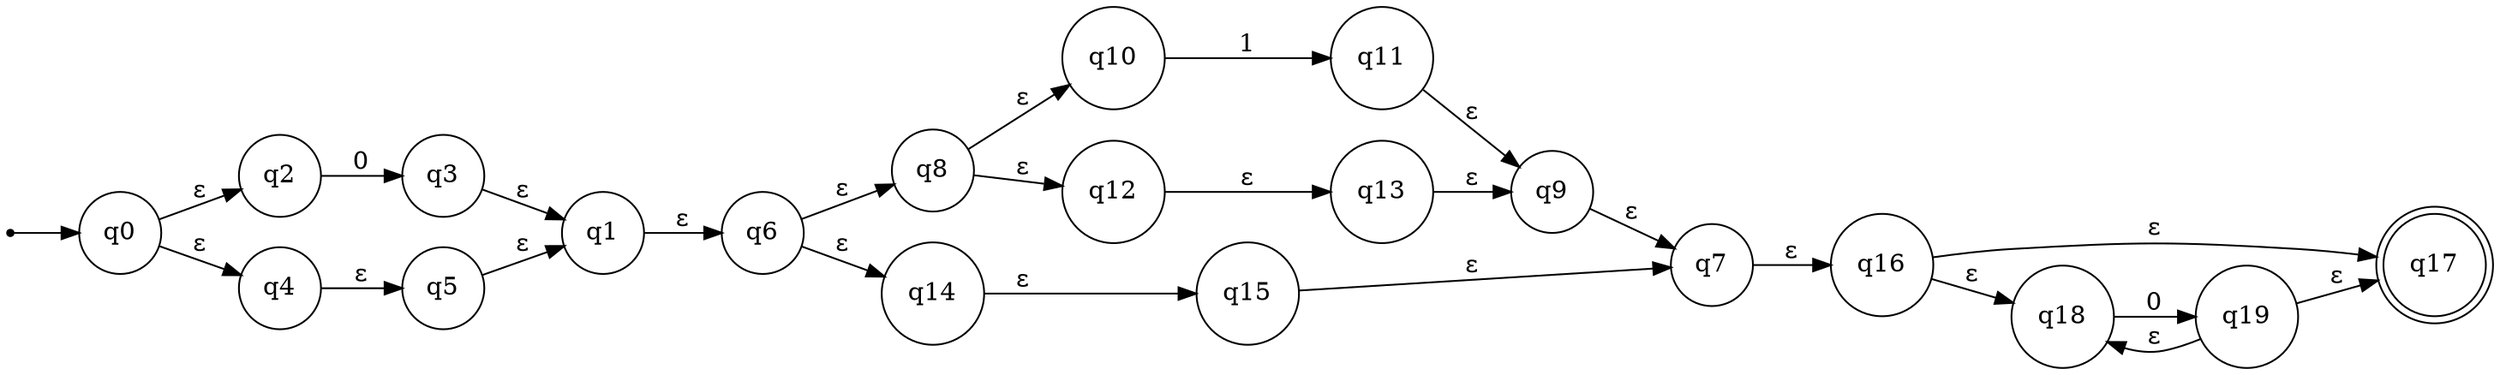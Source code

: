 digraph NFA {
  rankdir=LR;
  node [shape=circle];
  s [shape=point];
  s -> q0;
  q17 [shape=doublecircle];
  q0;
  q1;
  q2;
  q3;
  q4;
  q5;
  q6;
  q7;
  q8;
  q9;
  q10;
  q11;
  q12;
  q13;
  q14;
  q15;
  q16;
  q18;
  q19;
  q0 -> q2 [label="ε"];
  q0 -> q4 [label="ε"];
  q1 -> q6 [label="ε"];
  q2 -> q3 [label="0"];
  q3 -> q1 [label="ε"];
  q4 -> q5 [label="ε"];
  q5 -> q1 [label="ε"];
  q6 -> q8 [label="ε"];
  q6 -> q14 [label="ε"];
  q7 -> q16 [label="ε"];
  q8 -> q10 [label="ε"];
  q8 -> q12 [label="ε"];
  q9 -> q7 [label="ε"];
  q10 -> q11 [label="1"];
  q11 -> q9 [label="ε"];
  q12 -> q13 [label="ε"];
  q13 -> q9 [label="ε"];
  q14 -> q15 [label="ε"];
  q15 -> q7 [label="ε"];
  q16 -> q18 [label="ε"];
  q16 -> q17 [label="ε"];
  q18 -> q19 [label="0"];
  q19 -> q18 [label="ε"];
  q19 -> q17 [label="ε"];
}
